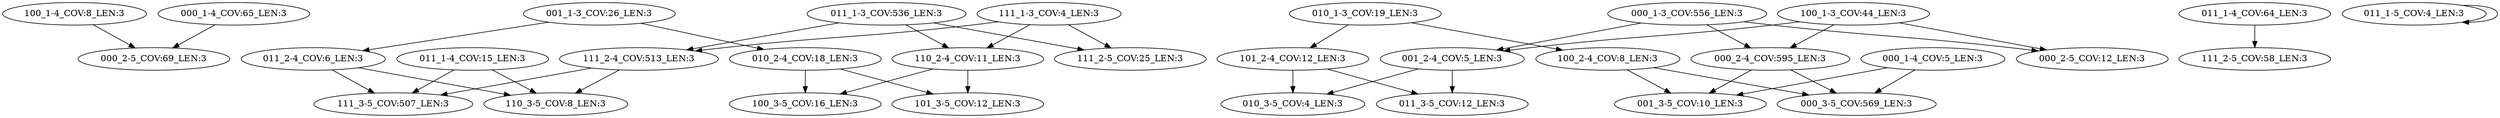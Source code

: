 digraph G {
    "100_1-4_COV:8_LEN:3" -> "000_2-5_COV:69_LEN:3";
    "011_2-4_COV:6_LEN:3" -> "110_3-5_COV:8_LEN:3";
    "011_2-4_COV:6_LEN:3" -> "111_3-5_COV:507_LEN:3";
    "001_2-4_COV:5_LEN:3" -> "011_3-5_COV:12_LEN:3";
    "001_2-4_COV:5_LEN:3" -> "010_3-5_COV:4_LEN:3";
    "100_2-4_COV:8_LEN:3" -> "000_3-5_COV:569_LEN:3";
    "100_2-4_COV:8_LEN:3" -> "001_3-5_COV:10_LEN:3";
    "011_1-3_COV:536_LEN:3" -> "111_2-5_COV:25_LEN:3";
    "011_1-3_COV:536_LEN:3" -> "110_2-4_COV:11_LEN:3";
    "011_1-3_COV:536_LEN:3" -> "111_2-4_COV:513_LEN:3";
    "001_1-3_COV:26_LEN:3" -> "011_2-4_COV:6_LEN:3";
    "001_1-3_COV:26_LEN:3" -> "010_2-4_COV:18_LEN:3";
    "000_1-4_COV:65_LEN:3" -> "000_2-5_COV:69_LEN:3";
    "011_1-4_COV:64_LEN:3" -> "111_2-5_COV:58_LEN:3";
    "000_2-4_COV:595_LEN:3" -> "000_3-5_COV:569_LEN:3";
    "000_2-4_COV:595_LEN:3" -> "001_3-5_COV:10_LEN:3";
    "011_1-5_COV:4_LEN:3" -> "011_1-5_COV:4_LEN:3";
    "110_2-4_COV:11_LEN:3" -> "101_3-5_COV:12_LEN:3";
    "110_2-4_COV:11_LEN:3" -> "100_3-5_COV:16_LEN:3";
    "000_1-3_COV:556_LEN:3" -> "001_2-4_COV:5_LEN:3";
    "000_1-3_COV:556_LEN:3" -> "000_2-4_COV:595_LEN:3";
    "000_1-3_COV:556_LEN:3" -> "000_2-5_COV:12_LEN:3";
    "000_1-4_COV:5_LEN:3" -> "000_3-5_COV:569_LEN:3";
    "000_1-4_COV:5_LEN:3" -> "001_3-5_COV:10_LEN:3";
    "010_2-4_COV:18_LEN:3" -> "101_3-5_COV:12_LEN:3";
    "010_2-4_COV:18_LEN:3" -> "100_3-5_COV:16_LEN:3";
    "101_2-4_COV:12_LEN:3" -> "011_3-5_COV:12_LEN:3";
    "101_2-4_COV:12_LEN:3" -> "010_3-5_COV:4_LEN:3";
    "111_1-3_COV:4_LEN:3" -> "111_2-5_COV:25_LEN:3";
    "111_1-3_COV:4_LEN:3" -> "110_2-4_COV:11_LEN:3";
    "111_1-3_COV:4_LEN:3" -> "111_2-4_COV:513_LEN:3";
    "100_1-3_COV:44_LEN:3" -> "001_2-4_COV:5_LEN:3";
    "100_1-3_COV:44_LEN:3" -> "000_2-4_COV:595_LEN:3";
    "100_1-3_COV:44_LEN:3" -> "000_2-5_COV:12_LEN:3";
    "111_2-4_COV:513_LEN:3" -> "110_3-5_COV:8_LEN:3";
    "111_2-4_COV:513_LEN:3" -> "111_3-5_COV:507_LEN:3";
    "011_1-4_COV:15_LEN:3" -> "110_3-5_COV:8_LEN:3";
    "011_1-4_COV:15_LEN:3" -> "111_3-5_COV:507_LEN:3";
    "010_1-3_COV:19_LEN:3" -> "100_2-4_COV:8_LEN:3";
    "010_1-3_COV:19_LEN:3" -> "101_2-4_COV:12_LEN:3";
}
